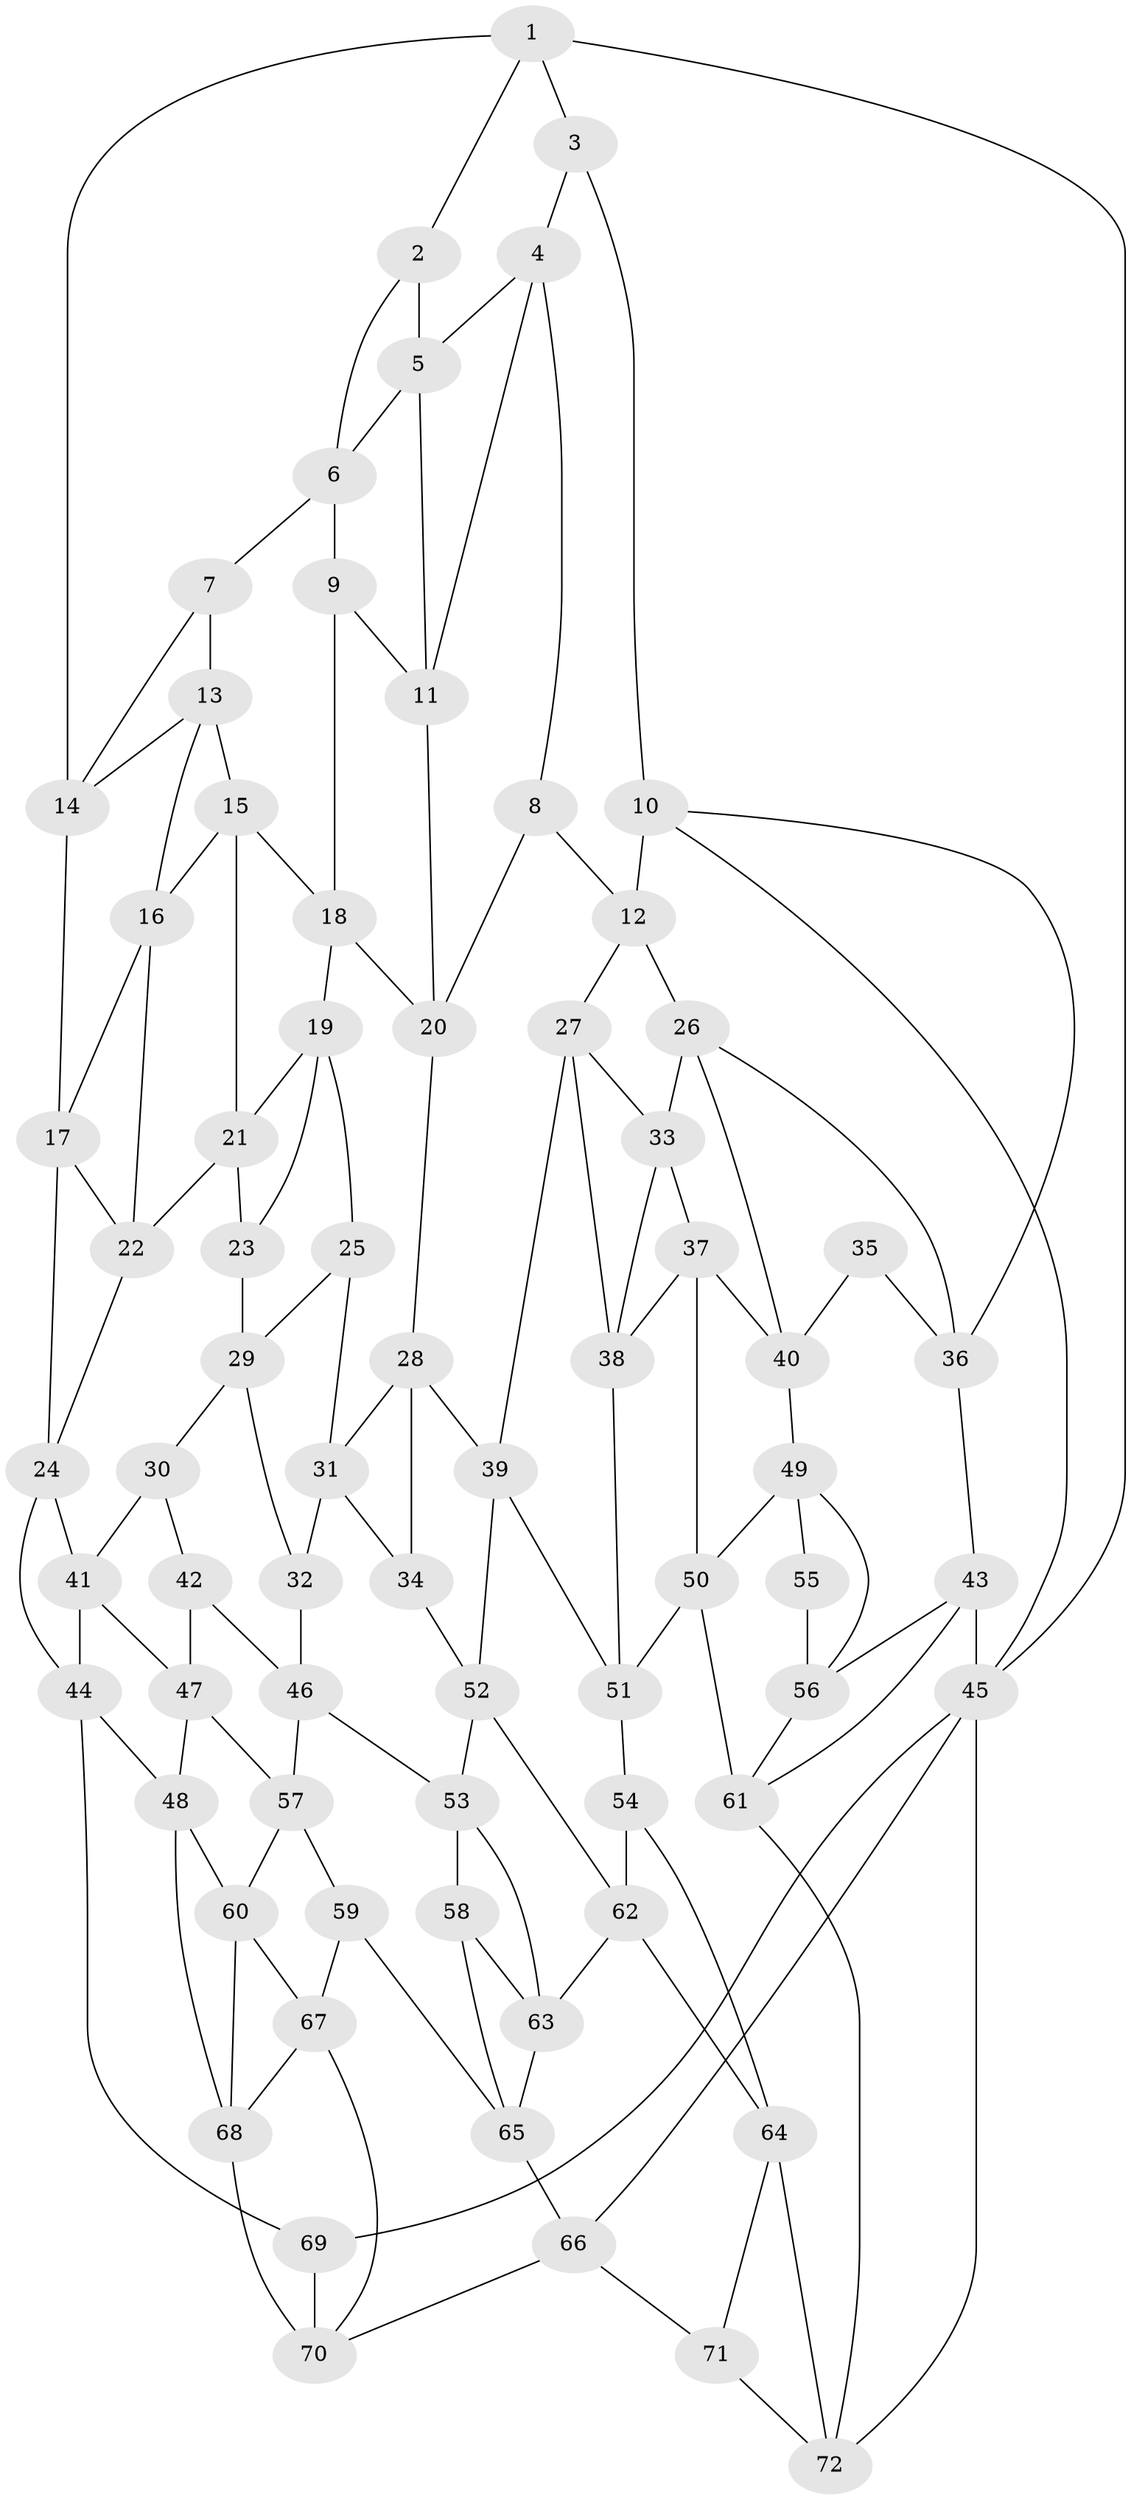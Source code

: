 // original degree distribution, {3: 0.02097902097902098, 6: 0.23076923076923078, 5: 0.5104895104895105, 4: 0.23776223776223776}
// Generated by graph-tools (version 1.1) at 2025/51/03/09/25 03:51:11]
// undirected, 72 vertices, 135 edges
graph export_dot {
graph [start="1"]
  node [color=gray90,style=filled];
  1;
  2;
  3;
  4;
  5;
  6;
  7;
  8;
  9;
  10;
  11;
  12;
  13;
  14;
  15;
  16;
  17;
  18;
  19;
  20;
  21;
  22;
  23;
  24;
  25;
  26;
  27;
  28;
  29;
  30;
  31;
  32;
  33;
  34;
  35;
  36;
  37;
  38;
  39;
  40;
  41;
  42;
  43;
  44;
  45;
  46;
  47;
  48;
  49;
  50;
  51;
  52;
  53;
  54;
  55;
  56;
  57;
  58;
  59;
  60;
  61;
  62;
  63;
  64;
  65;
  66;
  67;
  68;
  69;
  70;
  71;
  72;
  1 -- 2 [weight=1.0];
  1 -- 3 [weight=1.0];
  1 -- 14 [weight=1.0];
  1 -- 45 [weight=1.0];
  2 -- 5 [weight=1.0];
  2 -- 6 [weight=1.0];
  3 -- 4 [weight=1.0];
  3 -- 10 [weight=2.0];
  4 -- 5 [weight=1.0];
  4 -- 8 [weight=1.0];
  4 -- 11 [weight=1.0];
  5 -- 6 [weight=1.0];
  5 -- 11 [weight=1.0];
  6 -- 7 [weight=1.0];
  6 -- 9 [weight=1.0];
  7 -- 13 [weight=1.0];
  7 -- 14 [weight=1.0];
  8 -- 12 [weight=1.0];
  8 -- 20 [weight=1.0];
  9 -- 11 [weight=1.0];
  9 -- 18 [weight=1.0];
  10 -- 12 [weight=1.0];
  10 -- 36 [weight=1.0];
  10 -- 45 [weight=1.0];
  11 -- 20 [weight=1.0];
  12 -- 26 [weight=1.0];
  12 -- 27 [weight=1.0];
  13 -- 14 [weight=1.0];
  13 -- 15 [weight=1.0];
  13 -- 16 [weight=1.0];
  14 -- 17 [weight=1.0];
  15 -- 16 [weight=1.0];
  15 -- 18 [weight=1.0];
  15 -- 21 [weight=1.0];
  16 -- 17 [weight=1.0];
  16 -- 22 [weight=1.0];
  17 -- 22 [weight=1.0];
  17 -- 24 [weight=1.0];
  18 -- 19 [weight=1.0];
  18 -- 20 [weight=1.0];
  19 -- 21 [weight=1.0];
  19 -- 23 [weight=1.0];
  19 -- 25 [weight=1.0];
  20 -- 28 [weight=1.0];
  21 -- 22 [weight=1.0];
  21 -- 23 [weight=1.0];
  22 -- 24 [weight=1.0];
  23 -- 29 [weight=1.0];
  24 -- 41 [weight=1.0];
  24 -- 44 [weight=1.0];
  25 -- 29 [weight=1.0];
  25 -- 31 [weight=1.0];
  26 -- 33 [weight=1.0];
  26 -- 36 [weight=1.0];
  26 -- 40 [weight=1.0];
  27 -- 33 [weight=1.0];
  27 -- 38 [weight=1.0];
  27 -- 39 [weight=1.0];
  28 -- 31 [weight=1.0];
  28 -- 34 [weight=1.0];
  28 -- 39 [weight=1.0];
  29 -- 30 [weight=1.0];
  29 -- 32 [weight=1.0];
  30 -- 41 [weight=1.0];
  30 -- 42 [weight=2.0];
  31 -- 32 [weight=1.0];
  31 -- 34 [weight=1.0];
  32 -- 46 [weight=1.0];
  33 -- 37 [weight=1.0];
  33 -- 38 [weight=1.0];
  34 -- 52 [weight=1.0];
  35 -- 36 [weight=1.0];
  35 -- 40 [weight=1.0];
  36 -- 43 [weight=1.0];
  37 -- 38 [weight=1.0];
  37 -- 40 [weight=1.0];
  37 -- 50 [weight=1.0];
  38 -- 51 [weight=1.0];
  39 -- 51 [weight=1.0];
  39 -- 52 [weight=1.0];
  40 -- 49 [weight=1.0];
  41 -- 44 [weight=1.0];
  41 -- 47 [weight=1.0];
  42 -- 46 [weight=1.0];
  42 -- 47 [weight=1.0];
  43 -- 45 [weight=1.0];
  43 -- 56 [weight=1.0];
  43 -- 61 [weight=1.0];
  44 -- 48 [weight=1.0];
  44 -- 69 [weight=1.0];
  45 -- 66 [weight=1.0];
  45 -- 69 [weight=1.0];
  45 -- 72 [weight=1.0];
  46 -- 53 [weight=1.0];
  46 -- 57 [weight=1.0];
  47 -- 48 [weight=1.0];
  47 -- 57 [weight=1.0];
  48 -- 60 [weight=1.0];
  48 -- 68 [weight=1.0];
  49 -- 50 [weight=1.0];
  49 -- 55 [weight=1.0];
  49 -- 56 [weight=1.0];
  50 -- 51 [weight=1.0];
  50 -- 61 [weight=1.0];
  51 -- 54 [weight=1.0];
  52 -- 53 [weight=1.0];
  52 -- 62 [weight=1.0];
  53 -- 58 [weight=1.0];
  53 -- 63 [weight=1.0];
  54 -- 62 [weight=1.0];
  54 -- 64 [weight=1.0];
  55 -- 56 [weight=2.0];
  56 -- 61 [weight=1.0];
  57 -- 59 [weight=1.0];
  57 -- 60 [weight=1.0];
  58 -- 63 [weight=1.0];
  58 -- 65 [weight=1.0];
  59 -- 65 [weight=1.0];
  59 -- 67 [weight=1.0];
  60 -- 67 [weight=1.0];
  60 -- 68 [weight=1.0];
  61 -- 72 [weight=1.0];
  62 -- 63 [weight=1.0];
  62 -- 64 [weight=1.0];
  63 -- 65 [weight=1.0];
  64 -- 71 [weight=1.0];
  64 -- 72 [weight=1.0];
  65 -- 66 [weight=1.0];
  66 -- 70 [weight=1.0];
  66 -- 71 [weight=1.0];
  67 -- 68 [weight=1.0];
  67 -- 70 [weight=1.0];
  68 -- 70 [weight=1.0];
  69 -- 70 [weight=2.0];
  71 -- 72 [weight=1.0];
}
